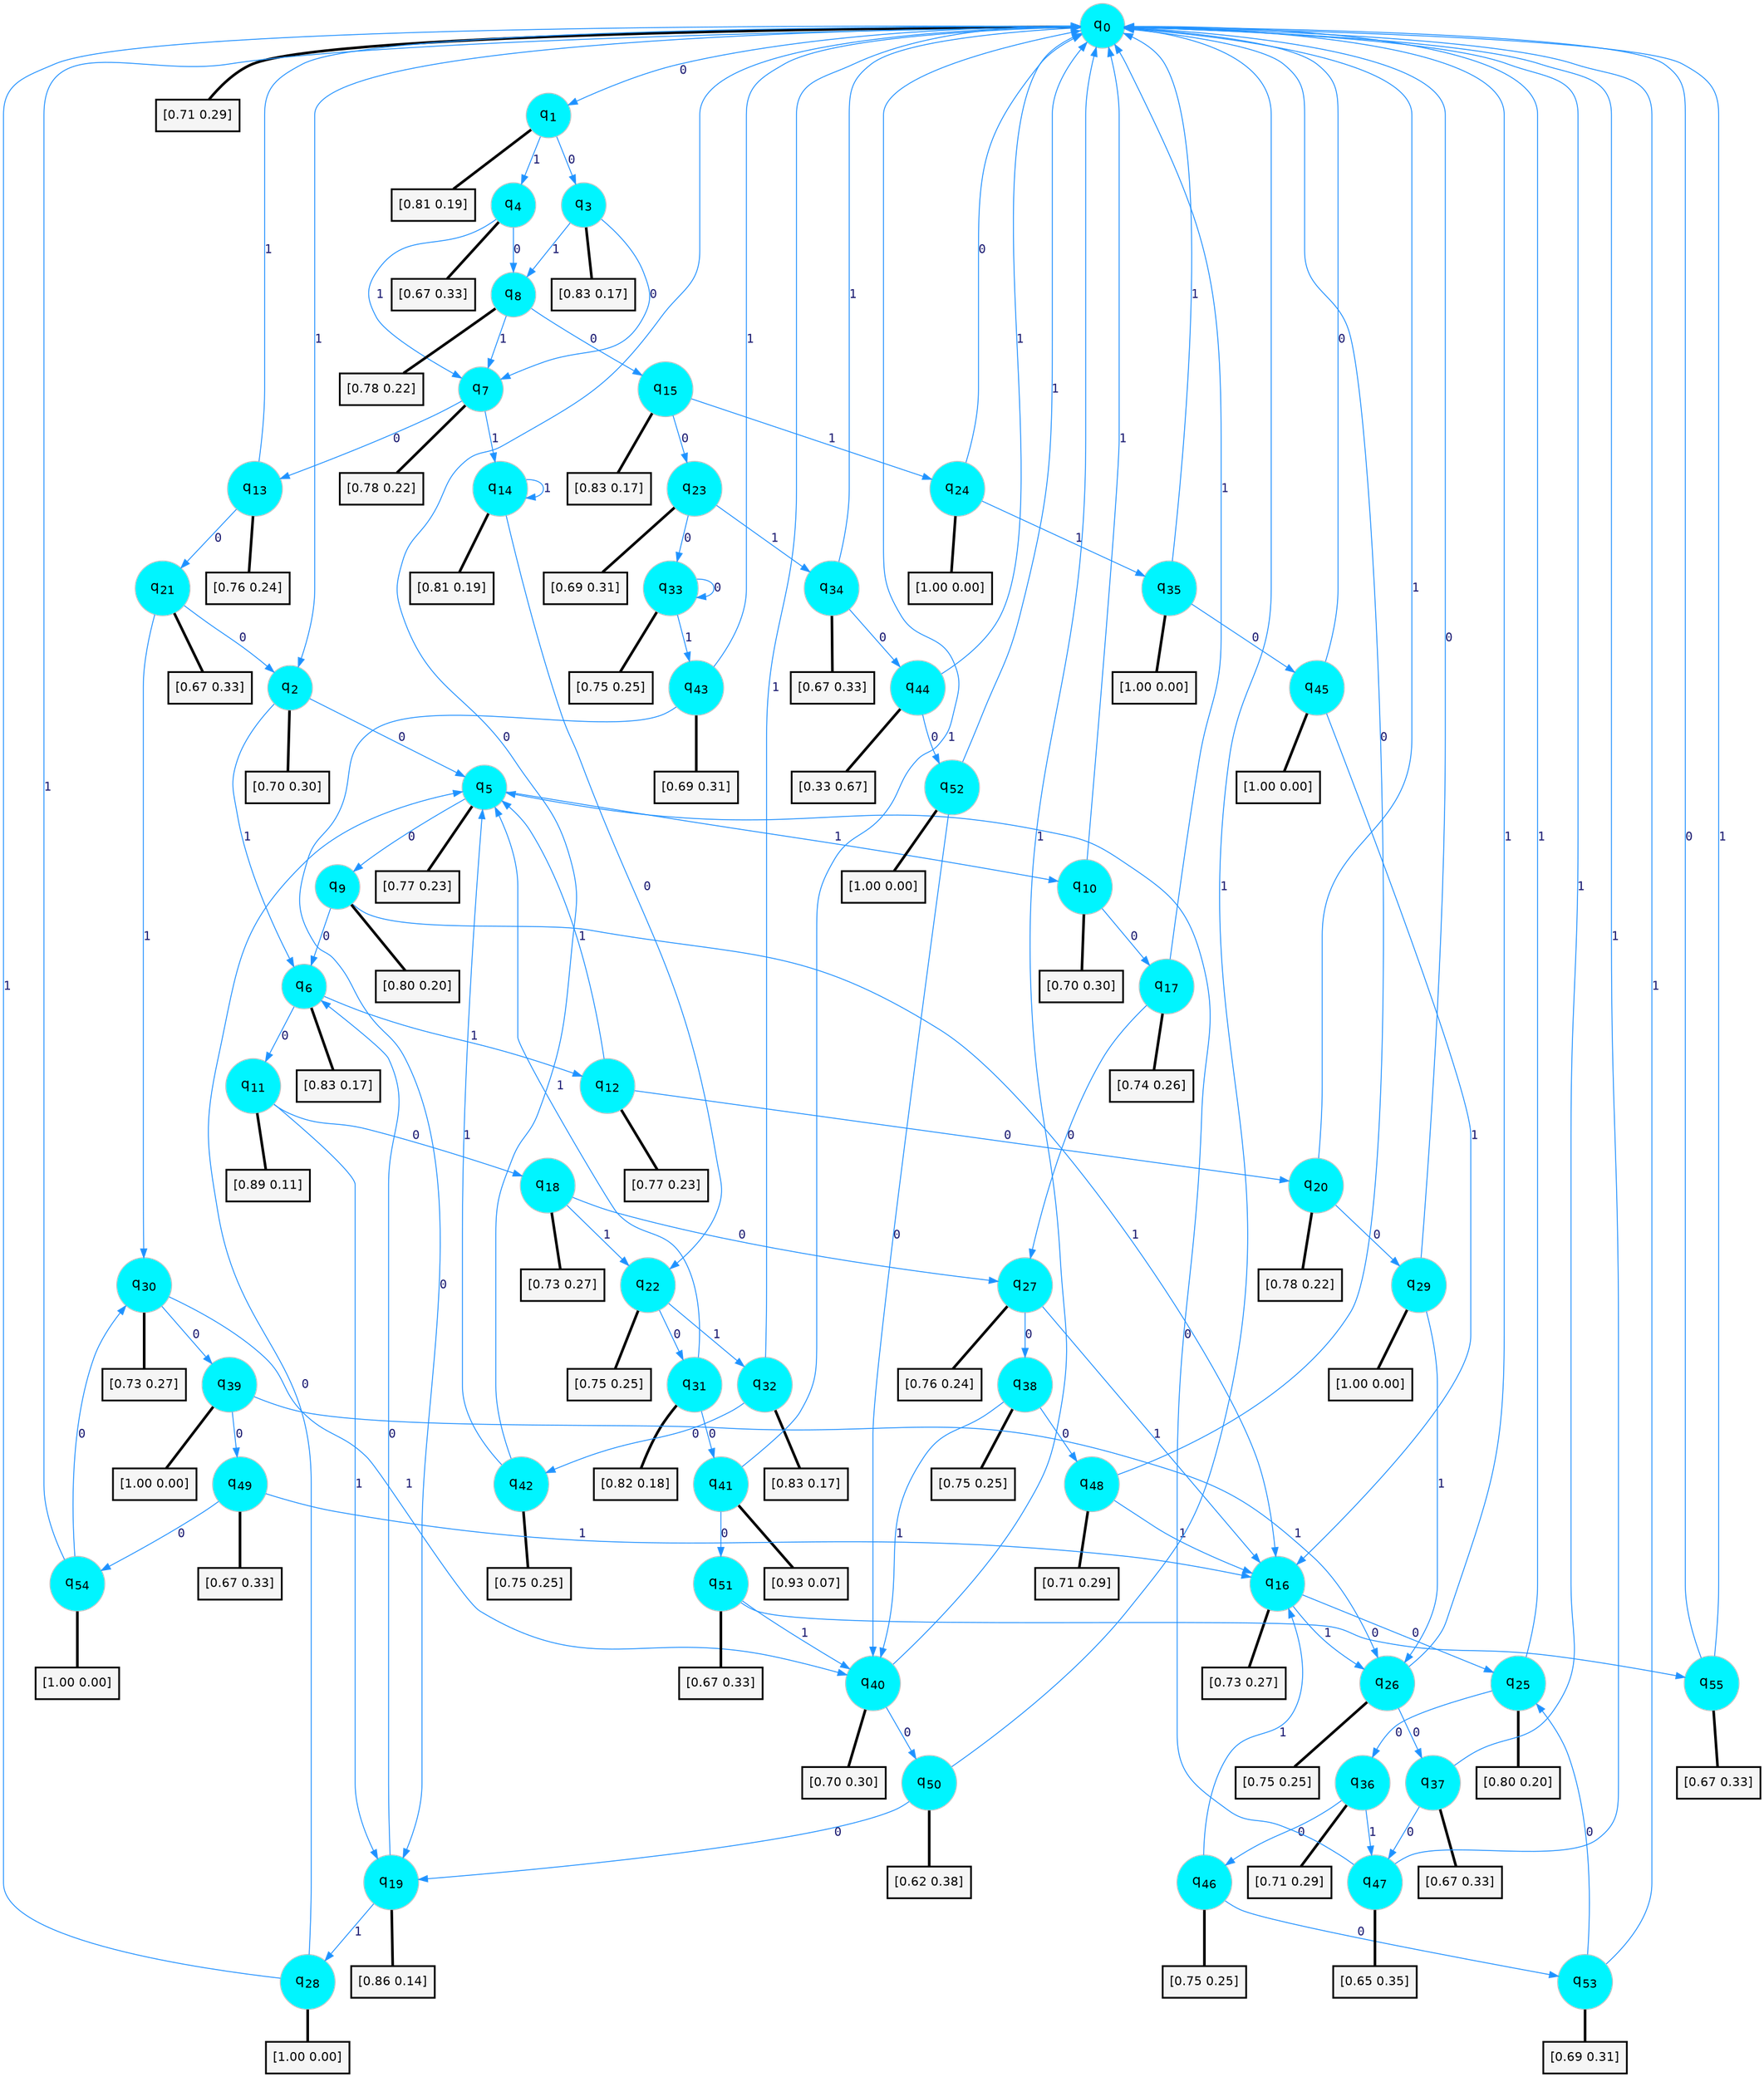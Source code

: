 digraph G {
graph [
bgcolor=transparent, dpi=300, rankdir=TD, size="40,25"];
node [
color=gray, fillcolor=turquoise1, fontcolor=black, fontname=Helvetica, fontsize=16, fontweight=bold, shape=circle, style=filled];
edge [
arrowsize=1, color=dodgerblue1, fontcolor=midnightblue, fontname=courier, fontweight=bold, penwidth=1, style=solid, weight=20];
0[label=<q<SUB>0</SUB>>];
1[label=<q<SUB>1</SUB>>];
2[label=<q<SUB>2</SUB>>];
3[label=<q<SUB>3</SUB>>];
4[label=<q<SUB>4</SUB>>];
5[label=<q<SUB>5</SUB>>];
6[label=<q<SUB>6</SUB>>];
7[label=<q<SUB>7</SUB>>];
8[label=<q<SUB>8</SUB>>];
9[label=<q<SUB>9</SUB>>];
10[label=<q<SUB>10</SUB>>];
11[label=<q<SUB>11</SUB>>];
12[label=<q<SUB>12</SUB>>];
13[label=<q<SUB>13</SUB>>];
14[label=<q<SUB>14</SUB>>];
15[label=<q<SUB>15</SUB>>];
16[label=<q<SUB>16</SUB>>];
17[label=<q<SUB>17</SUB>>];
18[label=<q<SUB>18</SUB>>];
19[label=<q<SUB>19</SUB>>];
20[label=<q<SUB>20</SUB>>];
21[label=<q<SUB>21</SUB>>];
22[label=<q<SUB>22</SUB>>];
23[label=<q<SUB>23</SUB>>];
24[label=<q<SUB>24</SUB>>];
25[label=<q<SUB>25</SUB>>];
26[label=<q<SUB>26</SUB>>];
27[label=<q<SUB>27</SUB>>];
28[label=<q<SUB>28</SUB>>];
29[label=<q<SUB>29</SUB>>];
30[label=<q<SUB>30</SUB>>];
31[label=<q<SUB>31</SUB>>];
32[label=<q<SUB>32</SUB>>];
33[label=<q<SUB>33</SUB>>];
34[label=<q<SUB>34</SUB>>];
35[label=<q<SUB>35</SUB>>];
36[label=<q<SUB>36</SUB>>];
37[label=<q<SUB>37</SUB>>];
38[label=<q<SUB>38</SUB>>];
39[label=<q<SUB>39</SUB>>];
40[label=<q<SUB>40</SUB>>];
41[label=<q<SUB>41</SUB>>];
42[label=<q<SUB>42</SUB>>];
43[label=<q<SUB>43</SUB>>];
44[label=<q<SUB>44</SUB>>];
45[label=<q<SUB>45</SUB>>];
46[label=<q<SUB>46</SUB>>];
47[label=<q<SUB>47</SUB>>];
48[label=<q<SUB>48</SUB>>];
49[label=<q<SUB>49</SUB>>];
50[label=<q<SUB>50</SUB>>];
51[label=<q<SUB>51</SUB>>];
52[label=<q<SUB>52</SUB>>];
53[label=<q<SUB>53</SUB>>];
54[label=<q<SUB>54</SUB>>];
55[label=<q<SUB>55</SUB>>];
56[label="[0.71 0.29]", shape=box,fontcolor=black, fontname=Helvetica, fontsize=14, penwidth=2, fillcolor=whitesmoke,color=black];
57[label="[0.81 0.19]", shape=box,fontcolor=black, fontname=Helvetica, fontsize=14, penwidth=2, fillcolor=whitesmoke,color=black];
58[label="[0.70 0.30]", shape=box,fontcolor=black, fontname=Helvetica, fontsize=14, penwidth=2, fillcolor=whitesmoke,color=black];
59[label="[0.83 0.17]", shape=box,fontcolor=black, fontname=Helvetica, fontsize=14, penwidth=2, fillcolor=whitesmoke,color=black];
60[label="[0.67 0.33]", shape=box,fontcolor=black, fontname=Helvetica, fontsize=14, penwidth=2, fillcolor=whitesmoke,color=black];
61[label="[0.77 0.23]", shape=box,fontcolor=black, fontname=Helvetica, fontsize=14, penwidth=2, fillcolor=whitesmoke,color=black];
62[label="[0.83 0.17]", shape=box,fontcolor=black, fontname=Helvetica, fontsize=14, penwidth=2, fillcolor=whitesmoke,color=black];
63[label="[0.78 0.22]", shape=box,fontcolor=black, fontname=Helvetica, fontsize=14, penwidth=2, fillcolor=whitesmoke,color=black];
64[label="[0.78 0.22]", shape=box,fontcolor=black, fontname=Helvetica, fontsize=14, penwidth=2, fillcolor=whitesmoke,color=black];
65[label="[0.80 0.20]", shape=box,fontcolor=black, fontname=Helvetica, fontsize=14, penwidth=2, fillcolor=whitesmoke,color=black];
66[label="[0.70 0.30]", shape=box,fontcolor=black, fontname=Helvetica, fontsize=14, penwidth=2, fillcolor=whitesmoke,color=black];
67[label="[0.89 0.11]", shape=box,fontcolor=black, fontname=Helvetica, fontsize=14, penwidth=2, fillcolor=whitesmoke,color=black];
68[label="[0.77 0.23]", shape=box,fontcolor=black, fontname=Helvetica, fontsize=14, penwidth=2, fillcolor=whitesmoke,color=black];
69[label="[0.76 0.24]", shape=box,fontcolor=black, fontname=Helvetica, fontsize=14, penwidth=2, fillcolor=whitesmoke,color=black];
70[label="[0.81 0.19]", shape=box,fontcolor=black, fontname=Helvetica, fontsize=14, penwidth=2, fillcolor=whitesmoke,color=black];
71[label="[0.83 0.17]", shape=box,fontcolor=black, fontname=Helvetica, fontsize=14, penwidth=2, fillcolor=whitesmoke,color=black];
72[label="[0.73 0.27]", shape=box,fontcolor=black, fontname=Helvetica, fontsize=14, penwidth=2, fillcolor=whitesmoke,color=black];
73[label="[0.74 0.26]", shape=box,fontcolor=black, fontname=Helvetica, fontsize=14, penwidth=2, fillcolor=whitesmoke,color=black];
74[label="[0.73 0.27]", shape=box,fontcolor=black, fontname=Helvetica, fontsize=14, penwidth=2, fillcolor=whitesmoke,color=black];
75[label="[0.86 0.14]", shape=box,fontcolor=black, fontname=Helvetica, fontsize=14, penwidth=2, fillcolor=whitesmoke,color=black];
76[label="[0.78 0.22]", shape=box,fontcolor=black, fontname=Helvetica, fontsize=14, penwidth=2, fillcolor=whitesmoke,color=black];
77[label="[0.67 0.33]", shape=box,fontcolor=black, fontname=Helvetica, fontsize=14, penwidth=2, fillcolor=whitesmoke,color=black];
78[label="[0.75 0.25]", shape=box,fontcolor=black, fontname=Helvetica, fontsize=14, penwidth=2, fillcolor=whitesmoke,color=black];
79[label="[0.69 0.31]", shape=box,fontcolor=black, fontname=Helvetica, fontsize=14, penwidth=2, fillcolor=whitesmoke,color=black];
80[label="[1.00 0.00]", shape=box,fontcolor=black, fontname=Helvetica, fontsize=14, penwidth=2, fillcolor=whitesmoke,color=black];
81[label="[0.80 0.20]", shape=box,fontcolor=black, fontname=Helvetica, fontsize=14, penwidth=2, fillcolor=whitesmoke,color=black];
82[label="[0.75 0.25]", shape=box,fontcolor=black, fontname=Helvetica, fontsize=14, penwidth=2, fillcolor=whitesmoke,color=black];
83[label="[0.76 0.24]", shape=box,fontcolor=black, fontname=Helvetica, fontsize=14, penwidth=2, fillcolor=whitesmoke,color=black];
84[label="[1.00 0.00]", shape=box,fontcolor=black, fontname=Helvetica, fontsize=14, penwidth=2, fillcolor=whitesmoke,color=black];
85[label="[1.00 0.00]", shape=box,fontcolor=black, fontname=Helvetica, fontsize=14, penwidth=2, fillcolor=whitesmoke,color=black];
86[label="[0.73 0.27]", shape=box,fontcolor=black, fontname=Helvetica, fontsize=14, penwidth=2, fillcolor=whitesmoke,color=black];
87[label="[0.82 0.18]", shape=box,fontcolor=black, fontname=Helvetica, fontsize=14, penwidth=2, fillcolor=whitesmoke,color=black];
88[label="[0.83 0.17]", shape=box,fontcolor=black, fontname=Helvetica, fontsize=14, penwidth=2, fillcolor=whitesmoke,color=black];
89[label="[0.75 0.25]", shape=box,fontcolor=black, fontname=Helvetica, fontsize=14, penwidth=2, fillcolor=whitesmoke,color=black];
90[label="[0.67 0.33]", shape=box,fontcolor=black, fontname=Helvetica, fontsize=14, penwidth=2, fillcolor=whitesmoke,color=black];
91[label="[1.00 0.00]", shape=box,fontcolor=black, fontname=Helvetica, fontsize=14, penwidth=2, fillcolor=whitesmoke,color=black];
92[label="[0.71 0.29]", shape=box,fontcolor=black, fontname=Helvetica, fontsize=14, penwidth=2, fillcolor=whitesmoke,color=black];
93[label="[0.67 0.33]", shape=box,fontcolor=black, fontname=Helvetica, fontsize=14, penwidth=2, fillcolor=whitesmoke,color=black];
94[label="[0.75 0.25]", shape=box,fontcolor=black, fontname=Helvetica, fontsize=14, penwidth=2, fillcolor=whitesmoke,color=black];
95[label="[1.00 0.00]", shape=box,fontcolor=black, fontname=Helvetica, fontsize=14, penwidth=2, fillcolor=whitesmoke,color=black];
96[label="[0.70 0.30]", shape=box,fontcolor=black, fontname=Helvetica, fontsize=14, penwidth=2, fillcolor=whitesmoke,color=black];
97[label="[0.93 0.07]", shape=box,fontcolor=black, fontname=Helvetica, fontsize=14, penwidth=2, fillcolor=whitesmoke,color=black];
98[label="[0.75 0.25]", shape=box,fontcolor=black, fontname=Helvetica, fontsize=14, penwidth=2, fillcolor=whitesmoke,color=black];
99[label="[0.69 0.31]", shape=box,fontcolor=black, fontname=Helvetica, fontsize=14, penwidth=2, fillcolor=whitesmoke,color=black];
100[label="[0.33 0.67]", shape=box,fontcolor=black, fontname=Helvetica, fontsize=14, penwidth=2, fillcolor=whitesmoke,color=black];
101[label="[1.00 0.00]", shape=box,fontcolor=black, fontname=Helvetica, fontsize=14, penwidth=2, fillcolor=whitesmoke,color=black];
102[label="[0.75 0.25]", shape=box,fontcolor=black, fontname=Helvetica, fontsize=14, penwidth=2, fillcolor=whitesmoke,color=black];
103[label="[0.65 0.35]", shape=box,fontcolor=black, fontname=Helvetica, fontsize=14, penwidth=2, fillcolor=whitesmoke,color=black];
104[label="[0.71 0.29]", shape=box,fontcolor=black, fontname=Helvetica, fontsize=14, penwidth=2, fillcolor=whitesmoke,color=black];
105[label="[0.67 0.33]", shape=box,fontcolor=black, fontname=Helvetica, fontsize=14, penwidth=2, fillcolor=whitesmoke,color=black];
106[label="[0.62 0.38]", shape=box,fontcolor=black, fontname=Helvetica, fontsize=14, penwidth=2, fillcolor=whitesmoke,color=black];
107[label="[0.67 0.33]", shape=box,fontcolor=black, fontname=Helvetica, fontsize=14, penwidth=2, fillcolor=whitesmoke,color=black];
108[label="[1.00 0.00]", shape=box,fontcolor=black, fontname=Helvetica, fontsize=14, penwidth=2, fillcolor=whitesmoke,color=black];
109[label="[0.69 0.31]", shape=box,fontcolor=black, fontname=Helvetica, fontsize=14, penwidth=2, fillcolor=whitesmoke,color=black];
110[label="[1.00 0.00]", shape=box,fontcolor=black, fontname=Helvetica, fontsize=14, penwidth=2, fillcolor=whitesmoke,color=black];
111[label="[0.67 0.33]", shape=box,fontcolor=black, fontname=Helvetica, fontsize=14, penwidth=2, fillcolor=whitesmoke,color=black];
0->1 [label=0];
0->2 [label=1];
0->56 [arrowhead=none, penwidth=3,color=black];
1->3 [label=0];
1->4 [label=1];
1->57 [arrowhead=none, penwidth=3,color=black];
2->5 [label=0];
2->6 [label=1];
2->58 [arrowhead=none, penwidth=3,color=black];
3->7 [label=0];
3->8 [label=1];
3->59 [arrowhead=none, penwidth=3,color=black];
4->8 [label=0];
4->7 [label=1];
4->60 [arrowhead=none, penwidth=3,color=black];
5->9 [label=0];
5->10 [label=1];
5->61 [arrowhead=none, penwidth=3,color=black];
6->11 [label=0];
6->12 [label=1];
6->62 [arrowhead=none, penwidth=3,color=black];
7->13 [label=0];
7->14 [label=1];
7->63 [arrowhead=none, penwidth=3,color=black];
8->15 [label=0];
8->7 [label=1];
8->64 [arrowhead=none, penwidth=3,color=black];
9->6 [label=0];
9->16 [label=1];
9->65 [arrowhead=none, penwidth=3,color=black];
10->17 [label=0];
10->0 [label=1];
10->66 [arrowhead=none, penwidth=3,color=black];
11->18 [label=0];
11->19 [label=1];
11->67 [arrowhead=none, penwidth=3,color=black];
12->20 [label=0];
12->5 [label=1];
12->68 [arrowhead=none, penwidth=3,color=black];
13->21 [label=0];
13->0 [label=1];
13->69 [arrowhead=none, penwidth=3,color=black];
14->22 [label=0];
14->14 [label=1];
14->70 [arrowhead=none, penwidth=3,color=black];
15->23 [label=0];
15->24 [label=1];
15->71 [arrowhead=none, penwidth=3,color=black];
16->25 [label=0];
16->26 [label=1];
16->72 [arrowhead=none, penwidth=3,color=black];
17->27 [label=0];
17->0 [label=1];
17->73 [arrowhead=none, penwidth=3,color=black];
18->27 [label=0];
18->22 [label=1];
18->74 [arrowhead=none, penwidth=3,color=black];
19->6 [label=0];
19->28 [label=1];
19->75 [arrowhead=none, penwidth=3,color=black];
20->29 [label=0];
20->0 [label=1];
20->76 [arrowhead=none, penwidth=3,color=black];
21->2 [label=0];
21->30 [label=1];
21->77 [arrowhead=none, penwidth=3,color=black];
22->31 [label=0];
22->32 [label=1];
22->78 [arrowhead=none, penwidth=3,color=black];
23->33 [label=0];
23->34 [label=1];
23->79 [arrowhead=none, penwidth=3,color=black];
24->0 [label=0];
24->35 [label=1];
24->80 [arrowhead=none, penwidth=3,color=black];
25->36 [label=0];
25->0 [label=1];
25->81 [arrowhead=none, penwidth=3,color=black];
26->37 [label=0];
26->0 [label=1];
26->82 [arrowhead=none, penwidth=3,color=black];
27->38 [label=0];
27->16 [label=1];
27->83 [arrowhead=none, penwidth=3,color=black];
28->5 [label=0];
28->0 [label=1];
28->84 [arrowhead=none, penwidth=3,color=black];
29->0 [label=0];
29->26 [label=1];
29->85 [arrowhead=none, penwidth=3,color=black];
30->39 [label=0];
30->40 [label=1];
30->86 [arrowhead=none, penwidth=3,color=black];
31->41 [label=0];
31->5 [label=1];
31->87 [arrowhead=none, penwidth=3,color=black];
32->42 [label=0];
32->0 [label=1];
32->88 [arrowhead=none, penwidth=3,color=black];
33->33 [label=0];
33->43 [label=1];
33->89 [arrowhead=none, penwidth=3,color=black];
34->44 [label=0];
34->0 [label=1];
34->90 [arrowhead=none, penwidth=3,color=black];
35->45 [label=0];
35->0 [label=1];
35->91 [arrowhead=none, penwidth=3,color=black];
36->46 [label=0];
36->47 [label=1];
36->92 [arrowhead=none, penwidth=3,color=black];
37->47 [label=0];
37->0 [label=1];
37->93 [arrowhead=none, penwidth=3,color=black];
38->48 [label=0];
38->40 [label=1];
38->94 [arrowhead=none, penwidth=3,color=black];
39->49 [label=0];
39->26 [label=1];
39->95 [arrowhead=none, penwidth=3,color=black];
40->50 [label=0];
40->0 [label=1];
40->96 [arrowhead=none, penwidth=3,color=black];
41->51 [label=0];
41->0 [label=1];
41->97 [arrowhead=none, penwidth=3,color=black];
42->0 [label=0];
42->5 [label=1];
42->98 [arrowhead=none, penwidth=3,color=black];
43->19 [label=0];
43->0 [label=1];
43->99 [arrowhead=none, penwidth=3,color=black];
44->52 [label=0];
44->0 [label=1];
44->100 [arrowhead=none, penwidth=3,color=black];
45->0 [label=0];
45->16 [label=1];
45->101 [arrowhead=none, penwidth=3,color=black];
46->53 [label=0];
46->16 [label=1];
46->102 [arrowhead=none, penwidth=3,color=black];
47->5 [label=0];
47->0 [label=1];
47->103 [arrowhead=none, penwidth=3,color=black];
48->0 [label=0];
48->16 [label=1];
48->104 [arrowhead=none, penwidth=3,color=black];
49->54 [label=0];
49->16 [label=1];
49->105 [arrowhead=none, penwidth=3,color=black];
50->19 [label=0];
50->0 [label=1];
50->106 [arrowhead=none, penwidth=3,color=black];
51->55 [label=0];
51->40 [label=1];
51->107 [arrowhead=none, penwidth=3,color=black];
52->40 [label=0];
52->0 [label=1];
52->108 [arrowhead=none, penwidth=3,color=black];
53->25 [label=0];
53->0 [label=1];
53->109 [arrowhead=none, penwidth=3,color=black];
54->30 [label=0];
54->0 [label=1];
54->110 [arrowhead=none, penwidth=3,color=black];
55->0 [label=0];
55->0 [label=1];
55->111 [arrowhead=none, penwidth=3,color=black];
}

